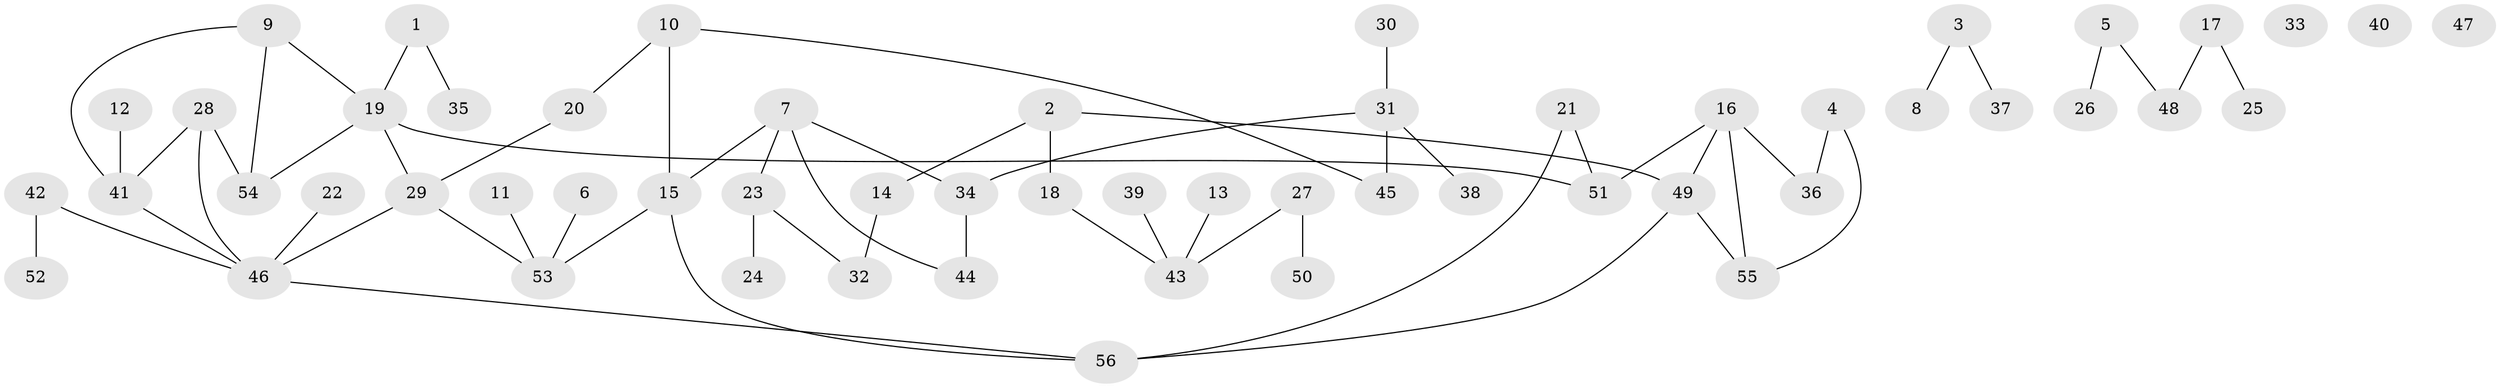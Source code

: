 // coarse degree distribution, {3: 0.2702702702702703, 4: 0.13513513513513514, 2: 0.2702702702702703, 1: 0.32432432432432434}
// Generated by graph-tools (version 1.1) at 2025/35/03/04/25 23:35:46]
// undirected, 56 vertices, 63 edges
graph export_dot {
  node [color=gray90,style=filled];
  1;
  2;
  3;
  4;
  5;
  6;
  7;
  8;
  9;
  10;
  11;
  12;
  13;
  14;
  15;
  16;
  17;
  18;
  19;
  20;
  21;
  22;
  23;
  24;
  25;
  26;
  27;
  28;
  29;
  30;
  31;
  32;
  33;
  34;
  35;
  36;
  37;
  38;
  39;
  40;
  41;
  42;
  43;
  44;
  45;
  46;
  47;
  48;
  49;
  50;
  51;
  52;
  53;
  54;
  55;
  56;
  1 -- 19;
  1 -- 35;
  2 -- 14;
  2 -- 18;
  2 -- 49;
  3 -- 8;
  3 -- 37;
  4 -- 36;
  4 -- 55;
  5 -- 26;
  5 -- 48;
  6 -- 53;
  7 -- 15;
  7 -- 23;
  7 -- 34;
  7 -- 44;
  9 -- 19;
  9 -- 41;
  9 -- 54;
  10 -- 15;
  10 -- 20;
  10 -- 45;
  11 -- 53;
  12 -- 41;
  13 -- 43;
  14 -- 32;
  15 -- 53;
  15 -- 56;
  16 -- 36;
  16 -- 49;
  16 -- 51;
  16 -- 55;
  17 -- 25;
  17 -- 48;
  18 -- 43;
  19 -- 29;
  19 -- 51;
  19 -- 54;
  20 -- 29;
  21 -- 51;
  21 -- 56;
  22 -- 46;
  23 -- 24;
  23 -- 32;
  27 -- 43;
  27 -- 50;
  28 -- 41;
  28 -- 46;
  28 -- 54;
  29 -- 46;
  29 -- 53;
  30 -- 31;
  31 -- 34;
  31 -- 38;
  31 -- 45;
  34 -- 44;
  39 -- 43;
  41 -- 46;
  42 -- 46;
  42 -- 52;
  46 -- 56;
  49 -- 55;
  49 -- 56;
}
